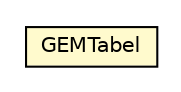 #!/usr/local/bin/dot
#
# Class diagram 
# Generated by UMLGraph version R5_6-24-gf6e263 (http://www.umlgraph.org/)
#

digraph G {
	edge [fontname="Helvetica",fontsize=10,labelfontname="Helvetica",labelfontsize=10];
	node [fontname="Helvetica",fontsize=10,shape=plaintext];
	nodesep=0.25;
	ranksep=0.5;
	// nl.egem.stuf.sector.bg._0204.GEMTabel
	c56592 [label=<<table title="nl.egem.stuf.sector.bg._0204.GEMTabel" border="0" cellborder="1" cellspacing="0" cellpadding="2" port="p" bgcolor="lemonChiffon" href="./GEMTabel.html">
		<tr><td><table border="0" cellspacing="0" cellpadding="1">
<tr><td align="center" balign="center"> GEMTabel </td></tr>
		</table></td></tr>
		</table>>, URL="./GEMTabel.html", fontname="Helvetica", fontcolor="black", fontsize=10.0];
}

